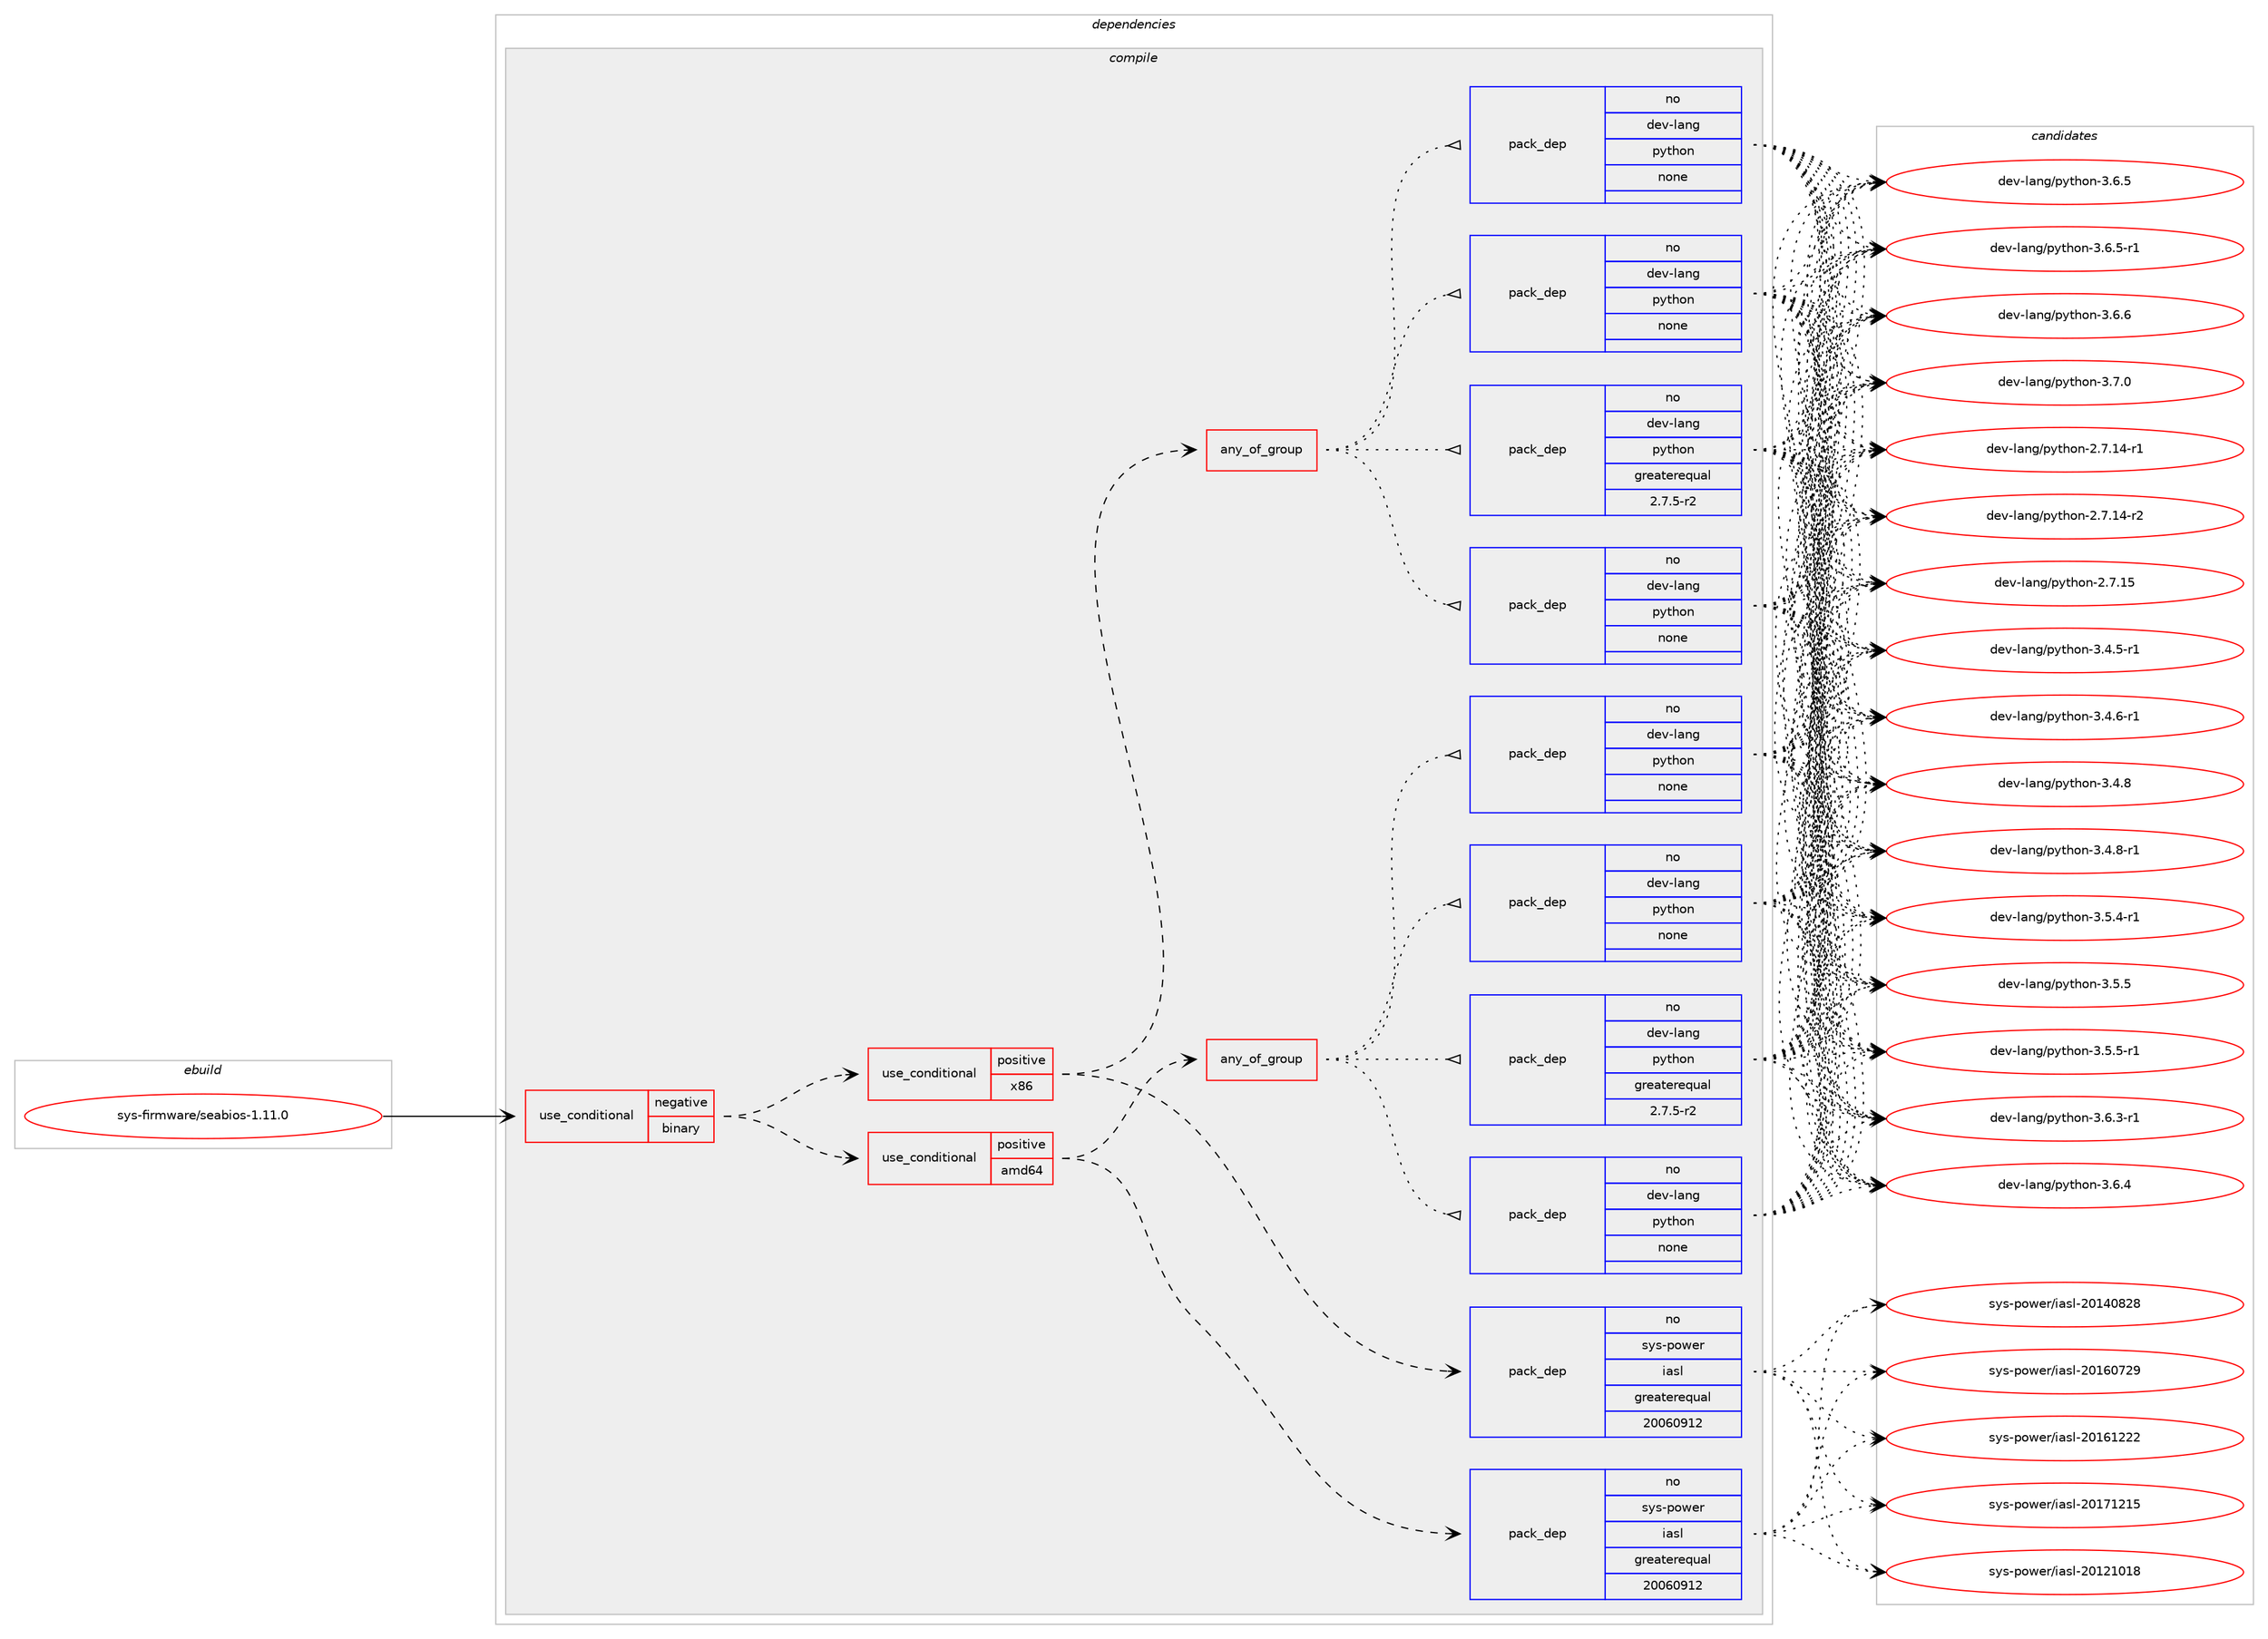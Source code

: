 digraph prolog {

# *************
# Graph options
# *************

newrank=true;
concentrate=true;
compound=true;
graph [rankdir=LR,fontname=Helvetica,fontsize=10,ranksep=1.5];#, ranksep=2.5, nodesep=0.2];
edge  [arrowhead=vee];
node  [fontname=Helvetica,fontsize=10];

# **********
# The ebuild
# **********

subgraph cluster_leftcol {
color=gray;
rank=same;
label=<<i>ebuild</i>>;
id [label="sys-firmware/seabios-1.11.0", color=red, width=4, href="../sys-firmware/seabios-1.11.0.svg"];
}

# ****************
# The dependencies
# ****************

subgraph cluster_midcol {
color=gray;
label=<<i>dependencies</i>>;
subgraph cluster_compile {
fillcolor="#eeeeee";
style=filled;
label=<<i>compile</i>>;
subgraph cond1574 {
dependency7454 [label=<<TABLE BORDER="0" CELLBORDER="1" CELLSPACING="0" CELLPADDING="4"><TR><TD ROWSPAN="3" CELLPADDING="10">use_conditional</TD></TR><TR><TD>negative</TD></TR><TR><TD>binary</TD></TR></TABLE>>, shape=none, color=red];
subgraph cond1575 {
dependency7455 [label=<<TABLE BORDER="0" CELLBORDER="1" CELLSPACING="0" CELLPADDING="4"><TR><TD ROWSPAN="3" CELLPADDING="10">use_conditional</TD></TR><TR><TD>positive</TD></TR><TR><TD>amd64</TD></TR></TABLE>>, shape=none, color=red];
subgraph pack5796 {
dependency7456 [label=<<TABLE BORDER="0" CELLBORDER="1" CELLSPACING="0" CELLPADDING="4" WIDTH="220"><TR><TD ROWSPAN="6" CELLPADDING="30">pack_dep</TD></TR><TR><TD WIDTH="110">no</TD></TR><TR><TD>sys-power</TD></TR><TR><TD>iasl</TD></TR><TR><TD>greaterequal</TD></TR><TR><TD>20060912</TD></TR></TABLE>>, shape=none, color=blue];
}
dependency7455:e -> dependency7456:w [weight=20,style="dashed",arrowhead="vee"];
subgraph any76 {
dependency7457 [label=<<TABLE BORDER="0" CELLBORDER="1" CELLSPACING="0" CELLPADDING="4"><TR><TD CELLPADDING="10">any_of_group</TD></TR></TABLE>>, shape=none, color=red];subgraph pack5797 {
dependency7458 [label=<<TABLE BORDER="0" CELLBORDER="1" CELLSPACING="0" CELLPADDING="4" WIDTH="220"><TR><TD ROWSPAN="6" CELLPADDING="30">pack_dep</TD></TR><TR><TD WIDTH="110">no</TD></TR><TR><TD>dev-lang</TD></TR><TR><TD>python</TD></TR><TR><TD>none</TD></TR><TR><TD></TD></TR></TABLE>>, shape=none, color=blue];
}
dependency7457:e -> dependency7458:w [weight=20,style="dotted",arrowhead="oinv"];
subgraph pack5798 {
dependency7459 [label=<<TABLE BORDER="0" CELLBORDER="1" CELLSPACING="0" CELLPADDING="4" WIDTH="220"><TR><TD ROWSPAN="6" CELLPADDING="30">pack_dep</TD></TR><TR><TD WIDTH="110">no</TD></TR><TR><TD>dev-lang</TD></TR><TR><TD>python</TD></TR><TR><TD>none</TD></TR><TR><TD></TD></TR></TABLE>>, shape=none, color=blue];
}
dependency7457:e -> dependency7459:w [weight=20,style="dotted",arrowhead="oinv"];
subgraph pack5799 {
dependency7460 [label=<<TABLE BORDER="0" CELLBORDER="1" CELLSPACING="0" CELLPADDING="4" WIDTH="220"><TR><TD ROWSPAN="6" CELLPADDING="30">pack_dep</TD></TR><TR><TD WIDTH="110">no</TD></TR><TR><TD>dev-lang</TD></TR><TR><TD>python</TD></TR><TR><TD>none</TD></TR><TR><TD></TD></TR></TABLE>>, shape=none, color=blue];
}
dependency7457:e -> dependency7460:w [weight=20,style="dotted",arrowhead="oinv"];
subgraph pack5800 {
dependency7461 [label=<<TABLE BORDER="0" CELLBORDER="1" CELLSPACING="0" CELLPADDING="4" WIDTH="220"><TR><TD ROWSPAN="6" CELLPADDING="30">pack_dep</TD></TR><TR><TD WIDTH="110">no</TD></TR><TR><TD>dev-lang</TD></TR><TR><TD>python</TD></TR><TR><TD>greaterequal</TD></TR><TR><TD>2.7.5-r2</TD></TR></TABLE>>, shape=none, color=blue];
}
dependency7457:e -> dependency7461:w [weight=20,style="dotted",arrowhead="oinv"];
}
dependency7455:e -> dependency7457:w [weight=20,style="dashed",arrowhead="vee"];
}
dependency7454:e -> dependency7455:w [weight=20,style="dashed",arrowhead="vee"];
subgraph cond1576 {
dependency7462 [label=<<TABLE BORDER="0" CELLBORDER="1" CELLSPACING="0" CELLPADDING="4"><TR><TD ROWSPAN="3" CELLPADDING="10">use_conditional</TD></TR><TR><TD>positive</TD></TR><TR><TD>x86</TD></TR></TABLE>>, shape=none, color=red];
subgraph pack5801 {
dependency7463 [label=<<TABLE BORDER="0" CELLBORDER="1" CELLSPACING="0" CELLPADDING="4" WIDTH="220"><TR><TD ROWSPAN="6" CELLPADDING="30">pack_dep</TD></TR><TR><TD WIDTH="110">no</TD></TR><TR><TD>sys-power</TD></TR><TR><TD>iasl</TD></TR><TR><TD>greaterequal</TD></TR><TR><TD>20060912</TD></TR></TABLE>>, shape=none, color=blue];
}
dependency7462:e -> dependency7463:w [weight=20,style="dashed",arrowhead="vee"];
subgraph any77 {
dependency7464 [label=<<TABLE BORDER="0" CELLBORDER="1" CELLSPACING="0" CELLPADDING="4"><TR><TD CELLPADDING="10">any_of_group</TD></TR></TABLE>>, shape=none, color=red];subgraph pack5802 {
dependency7465 [label=<<TABLE BORDER="0" CELLBORDER="1" CELLSPACING="0" CELLPADDING="4" WIDTH="220"><TR><TD ROWSPAN="6" CELLPADDING="30">pack_dep</TD></TR><TR><TD WIDTH="110">no</TD></TR><TR><TD>dev-lang</TD></TR><TR><TD>python</TD></TR><TR><TD>none</TD></TR><TR><TD></TD></TR></TABLE>>, shape=none, color=blue];
}
dependency7464:e -> dependency7465:w [weight=20,style="dotted",arrowhead="oinv"];
subgraph pack5803 {
dependency7466 [label=<<TABLE BORDER="0" CELLBORDER="1" CELLSPACING="0" CELLPADDING="4" WIDTH="220"><TR><TD ROWSPAN="6" CELLPADDING="30">pack_dep</TD></TR><TR><TD WIDTH="110">no</TD></TR><TR><TD>dev-lang</TD></TR><TR><TD>python</TD></TR><TR><TD>none</TD></TR><TR><TD></TD></TR></TABLE>>, shape=none, color=blue];
}
dependency7464:e -> dependency7466:w [weight=20,style="dotted",arrowhead="oinv"];
subgraph pack5804 {
dependency7467 [label=<<TABLE BORDER="0" CELLBORDER="1" CELLSPACING="0" CELLPADDING="4" WIDTH="220"><TR><TD ROWSPAN="6" CELLPADDING="30">pack_dep</TD></TR><TR><TD WIDTH="110">no</TD></TR><TR><TD>dev-lang</TD></TR><TR><TD>python</TD></TR><TR><TD>none</TD></TR><TR><TD></TD></TR></TABLE>>, shape=none, color=blue];
}
dependency7464:e -> dependency7467:w [weight=20,style="dotted",arrowhead="oinv"];
subgraph pack5805 {
dependency7468 [label=<<TABLE BORDER="0" CELLBORDER="1" CELLSPACING="0" CELLPADDING="4" WIDTH="220"><TR><TD ROWSPAN="6" CELLPADDING="30">pack_dep</TD></TR><TR><TD WIDTH="110">no</TD></TR><TR><TD>dev-lang</TD></TR><TR><TD>python</TD></TR><TR><TD>greaterequal</TD></TR><TR><TD>2.7.5-r2</TD></TR></TABLE>>, shape=none, color=blue];
}
dependency7464:e -> dependency7468:w [weight=20,style="dotted",arrowhead="oinv"];
}
dependency7462:e -> dependency7464:w [weight=20,style="dashed",arrowhead="vee"];
}
dependency7454:e -> dependency7462:w [weight=20,style="dashed",arrowhead="vee"];
}
id:e -> dependency7454:w [weight=20,style="solid",arrowhead="vee"];
}
subgraph cluster_compileandrun {
fillcolor="#eeeeee";
style=filled;
label=<<i>compile and run</i>>;
}
subgraph cluster_run {
fillcolor="#eeeeee";
style=filled;
label=<<i>run</i>>;
}
}

# **************
# The candidates
# **************

subgraph cluster_choices {
rank=same;
color=gray;
label=<<i>candidates</i>>;

subgraph choice5796 {
color=black;
nodesep=1;
choice115121115451121111191011144710597115108455048495049484956 [label="sys-power/iasl-20121018", color=red, width=4,href="../sys-power/iasl-20121018.svg"];
choice115121115451121111191011144710597115108455048495248565056 [label="sys-power/iasl-20140828", color=red, width=4,href="../sys-power/iasl-20140828.svg"];
choice115121115451121111191011144710597115108455048495448555057 [label="sys-power/iasl-20160729", color=red, width=4,href="../sys-power/iasl-20160729.svg"];
choice115121115451121111191011144710597115108455048495449505050 [label="sys-power/iasl-20161222", color=red, width=4,href="../sys-power/iasl-20161222.svg"];
choice115121115451121111191011144710597115108455048495549504953 [label="sys-power/iasl-20171215", color=red, width=4,href="../sys-power/iasl-20171215.svg"];
dependency7456:e -> choice115121115451121111191011144710597115108455048495049484956:w [style=dotted,weight="100"];
dependency7456:e -> choice115121115451121111191011144710597115108455048495248565056:w [style=dotted,weight="100"];
dependency7456:e -> choice115121115451121111191011144710597115108455048495448555057:w [style=dotted,weight="100"];
dependency7456:e -> choice115121115451121111191011144710597115108455048495449505050:w [style=dotted,weight="100"];
dependency7456:e -> choice115121115451121111191011144710597115108455048495549504953:w [style=dotted,weight="100"];
}
subgraph choice5797 {
color=black;
nodesep=1;
choice100101118451089711010347112121116104111110455046554649524511449 [label="dev-lang/python-2.7.14-r1", color=red, width=4,href="../dev-lang/python-2.7.14-r1.svg"];
choice100101118451089711010347112121116104111110455046554649524511450 [label="dev-lang/python-2.7.14-r2", color=red, width=4,href="../dev-lang/python-2.7.14-r2.svg"];
choice10010111845108971101034711212111610411111045504655464953 [label="dev-lang/python-2.7.15", color=red, width=4,href="../dev-lang/python-2.7.15.svg"];
choice1001011184510897110103471121211161041111104551465246534511449 [label="dev-lang/python-3.4.5-r1", color=red, width=4,href="../dev-lang/python-3.4.5-r1.svg"];
choice1001011184510897110103471121211161041111104551465246544511449 [label="dev-lang/python-3.4.6-r1", color=red, width=4,href="../dev-lang/python-3.4.6-r1.svg"];
choice100101118451089711010347112121116104111110455146524656 [label="dev-lang/python-3.4.8", color=red, width=4,href="../dev-lang/python-3.4.8.svg"];
choice1001011184510897110103471121211161041111104551465246564511449 [label="dev-lang/python-3.4.8-r1", color=red, width=4,href="../dev-lang/python-3.4.8-r1.svg"];
choice1001011184510897110103471121211161041111104551465346524511449 [label="dev-lang/python-3.5.4-r1", color=red, width=4,href="../dev-lang/python-3.5.4-r1.svg"];
choice100101118451089711010347112121116104111110455146534653 [label="dev-lang/python-3.5.5", color=red, width=4,href="../dev-lang/python-3.5.5.svg"];
choice1001011184510897110103471121211161041111104551465346534511449 [label="dev-lang/python-3.5.5-r1", color=red, width=4,href="../dev-lang/python-3.5.5-r1.svg"];
choice1001011184510897110103471121211161041111104551465446514511449 [label="dev-lang/python-3.6.3-r1", color=red, width=4,href="../dev-lang/python-3.6.3-r1.svg"];
choice100101118451089711010347112121116104111110455146544652 [label="dev-lang/python-3.6.4", color=red, width=4,href="../dev-lang/python-3.6.4.svg"];
choice100101118451089711010347112121116104111110455146544653 [label="dev-lang/python-3.6.5", color=red, width=4,href="../dev-lang/python-3.6.5.svg"];
choice1001011184510897110103471121211161041111104551465446534511449 [label="dev-lang/python-3.6.5-r1", color=red, width=4,href="../dev-lang/python-3.6.5-r1.svg"];
choice100101118451089711010347112121116104111110455146544654 [label="dev-lang/python-3.6.6", color=red, width=4,href="../dev-lang/python-3.6.6.svg"];
choice100101118451089711010347112121116104111110455146554648 [label="dev-lang/python-3.7.0", color=red, width=4,href="../dev-lang/python-3.7.0.svg"];
dependency7458:e -> choice100101118451089711010347112121116104111110455046554649524511449:w [style=dotted,weight="100"];
dependency7458:e -> choice100101118451089711010347112121116104111110455046554649524511450:w [style=dotted,weight="100"];
dependency7458:e -> choice10010111845108971101034711212111610411111045504655464953:w [style=dotted,weight="100"];
dependency7458:e -> choice1001011184510897110103471121211161041111104551465246534511449:w [style=dotted,weight="100"];
dependency7458:e -> choice1001011184510897110103471121211161041111104551465246544511449:w [style=dotted,weight="100"];
dependency7458:e -> choice100101118451089711010347112121116104111110455146524656:w [style=dotted,weight="100"];
dependency7458:e -> choice1001011184510897110103471121211161041111104551465246564511449:w [style=dotted,weight="100"];
dependency7458:e -> choice1001011184510897110103471121211161041111104551465346524511449:w [style=dotted,weight="100"];
dependency7458:e -> choice100101118451089711010347112121116104111110455146534653:w [style=dotted,weight="100"];
dependency7458:e -> choice1001011184510897110103471121211161041111104551465346534511449:w [style=dotted,weight="100"];
dependency7458:e -> choice1001011184510897110103471121211161041111104551465446514511449:w [style=dotted,weight="100"];
dependency7458:e -> choice100101118451089711010347112121116104111110455146544652:w [style=dotted,weight="100"];
dependency7458:e -> choice100101118451089711010347112121116104111110455146544653:w [style=dotted,weight="100"];
dependency7458:e -> choice1001011184510897110103471121211161041111104551465446534511449:w [style=dotted,weight="100"];
dependency7458:e -> choice100101118451089711010347112121116104111110455146544654:w [style=dotted,weight="100"];
dependency7458:e -> choice100101118451089711010347112121116104111110455146554648:w [style=dotted,weight="100"];
}
subgraph choice5798 {
color=black;
nodesep=1;
choice100101118451089711010347112121116104111110455046554649524511449 [label="dev-lang/python-2.7.14-r1", color=red, width=4,href="../dev-lang/python-2.7.14-r1.svg"];
choice100101118451089711010347112121116104111110455046554649524511450 [label="dev-lang/python-2.7.14-r2", color=red, width=4,href="../dev-lang/python-2.7.14-r2.svg"];
choice10010111845108971101034711212111610411111045504655464953 [label="dev-lang/python-2.7.15", color=red, width=4,href="../dev-lang/python-2.7.15.svg"];
choice1001011184510897110103471121211161041111104551465246534511449 [label="dev-lang/python-3.4.5-r1", color=red, width=4,href="../dev-lang/python-3.4.5-r1.svg"];
choice1001011184510897110103471121211161041111104551465246544511449 [label="dev-lang/python-3.4.6-r1", color=red, width=4,href="../dev-lang/python-3.4.6-r1.svg"];
choice100101118451089711010347112121116104111110455146524656 [label="dev-lang/python-3.4.8", color=red, width=4,href="../dev-lang/python-3.4.8.svg"];
choice1001011184510897110103471121211161041111104551465246564511449 [label="dev-lang/python-3.4.8-r1", color=red, width=4,href="../dev-lang/python-3.4.8-r1.svg"];
choice1001011184510897110103471121211161041111104551465346524511449 [label="dev-lang/python-3.5.4-r1", color=red, width=4,href="../dev-lang/python-3.5.4-r1.svg"];
choice100101118451089711010347112121116104111110455146534653 [label="dev-lang/python-3.5.5", color=red, width=4,href="../dev-lang/python-3.5.5.svg"];
choice1001011184510897110103471121211161041111104551465346534511449 [label="dev-lang/python-3.5.5-r1", color=red, width=4,href="../dev-lang/python-3.5.5-r1.svg"];
choice1001011184510897110103471121211161041111104551465446514511449 [label="dev-lang/python-3.6.3-r1", color=red, width=4,href="../dev-lang/python-3.6.3-r1.svg"];
choice100101118451089711010347112121116104111110455146544652 [label="dev-lang/python-3.6.4", color=red, width=4,href="../dev-lang/python-3.6.4.svg"];
choice100101118451089711010347112121116104111110455146544653 [label="dev-lang/python-3.6.5", color=red, width=4,href="../dev-lang/python-3.6.5.svg"];
choice1001011184510897110103471121211161041111104551465446534511449 [label="dev-lang/python-3.6.5-r1", color=red, width=4,href="../dev-lang/python-3.6.5-r1.svg"];
choice100101118451089711010347112121116104111110455146544654 [label="dev-lang/python-3.6.6", color=red, width=4,href="../dev-lang/python-3.6.6.svg"];
choice100101118451089711010347112121116104111110455146554648 [label="dev-lang/python-3.7.0", color=red, width=4,href="../dev-lang/python-3.7.0.svg"];
dependency7459:e -> choice100101118451089711010347112121116104111110455046554649524511449:w [style=dotted,weight="100"];
dependency7459:e -> choice100101118451089711010347112121116104111110455046554649524511450:w [style=dotted,weight="100"];
dependency7459:e -> choice10010111845108971101034711212111610411111045504655464953:w [style=dotted,weight="100"];
dependency7459:e -> choice1001011184510897110103471121211161041111104551465246534511449:w [style=dotted,weight="100"];
dependency7459:e -> choice1001011184510897110103471121211161041111104551465246544511449:w [style=dotted,weight="100"];
dependency7459:e -> choice100101118451089711010347112121116104111110455146524656:w [style=dotted,weight="100"];
dependency7459:e -> choice1001011184510897110103471121211161041111104551465246564511449:w [style=dotted,weight="100"];
dependency7459:e -> choice1001011184510897110103471121211161041111104551465346524511449:w [style=dotted,weight="100"];
dependency7459:e -> choice100101118451089711010347112121116104111110455146534653:w [style=dotted,weight="100"];
dependency7459:e -> choice1001011184510897110103471121211161041111104551465346534511449:w [style=dotted,weight="100"];
dependency7459:e -> choice1001011184510897110103471121211161041111104551465446514511449:w [style=dotted,weight="100"];
dependency7459:e -> choice100101118451089711010347112121116104111110455146544652:w [style=dotted,weight="100"];
dependency7459:e -> choice100101118451089711010347112121116104111110455146544653:w [style=dotted,weight="100"];
dependency7459:e -> choice1001011184510897110103471121211161041111104551465446534511449:w [style=dotted,weight="100"];
dependency7459:e -> choice100101118451089711010347112121116104111110455146544654:w [style=dotted,weight="100"];
dependency7459:e -> choice100101118451089711010347112121116104111110455146554648:w [style=dotted,weight="100"];
}
subgraph choice5799 {
color=black;
nodesep=1;
choice100101118451089711010347112121116104111110455046554649524511449 [label="dev-lang/python-2.7.14-r1", color=red, width=4,href="../dev-lang/python-2.7.14-r1.svg"];
choice100101118451089711010347112121116104111110455046554649524511450 [label="dev-lang/python-2.7.14-r2", color=red, width=4,href="../dev-lang/python-2.7.14-r2.svg"];
choice10010111845108971101034711212111610411111045504655464953 [label="dev-lang/python-2.7.15", color=red, width=4,href="../dev-lang/python-2.7.15.svg"];
choice1001011184510897110103471121211161041111104551465246534511449 [label="dev-lang/python-3.4.5-r1", color=red, width=4,href="../dev-lang/python-3.4.5-r1.svg"];
choice1001011184510897110103471121211161041111104551465246544511449 [label="dev-lang/python-3.4.6-r1", color=red, width=4,href="../dev-lang/python-3.4.6-r1.svg"];
choice100101118451089711010347112121116104111110455146524656 [label="dev-lang/python-3.4.8", color=red, width=4,href="../dev-lang/python-3.4.8.svg"];
choice1001011184510897110103471121211161041111104551465246564511449 [label="dev-lang/python-3.4.8-r1", color=red, width=4,href="../dev-lang/python-3.4.8-r1.svg"];
choice1001011184510897110103471121211161041111104551465346524511449 [label="dev-lang/python-3.5.4-r1", color=red, width=4,href="../dev-lang/python-3.5.4-r1.svg"];
choice100101118451089711010347112121116104111110455146534653 [label="dev-lang/python-3.5.5", color=red, width=4,href="../dev-lang/python-3.5.5.svg"];
choice1001011184510897110103471121211161041111104551465346534511449 [label="dev-lang/python-3.5.5-r1", color=red, width=4,href="../dev-lang/python-3.5.5-r1.svg"];
choice1001011184510897110103471121211161041111104551465446514511449 [label="dev-lang/python-3.6.3-r1", color=red, width=4,href="../dev-lang/python-3.6.3-r1.svg"];
choice100101118451089711010347112121116104111110455146544652 [label="dev-lang/python-3.6.4", color=red, width=4,href="../dev-lang/python-3.6.4.svg"];
choice100101118451089711010347112121116104111110455146544653 [label="dev-lang/python-3.6.5", color=red, width=4,href="../dev-lang/python-3.6.5.svg"];
choice1001011184510897110103471121211161041111104551465446534511449 [label="dev-lang/python-3.6.5-r1", color=red, width=4,href="../dev-lang/python-3.6.5-r1.svg"];
choice100101118451089711010347112121116104111110455146544654 [label="dev-lang/python-3.6.6", color=red, width=4,href="../dev-lang/python-3.6.6.svg"];
choice100101118451089711010347112121116104111110455146554648 [label="dev-lang/python-3.7.0", color=red, width=4,href="../dev-lang/python-3.7.0.svg"];
dependency7460:e -> choice100101118451089711010347112121116104111110455046554649524511449:w [style=dotted,weight="100"];
dependency7460:e -> choice100101118451089711010347112121116104111110455046554649524511450:w [style=dotted,weight="100"];
dependency7460:e -> choice10010111845108971101034711212111610411111045504655464953:w [style=dotted,weight="100"];
dependency7460:e -> choice1001011184510897110103471121211161041111104551465246534511449:w [style=dotted,weight="100"];
dependency7460:e -> choice1001011184510897110103471121211161041111104551465246544511449:w [style=dotted,weight="100"];
dependency7460:e -> choice100101118451089711010347112121116104111110455146524656:w [style=dotted,weight="100"];
dependency7460:e -> choice1001011184510897110103471121211161041111104551465246564511449:w [style=dotted,weight="100"];
dependency7460:e -> choice1001011184510897110103471121211161041111104551465346524511449:w [style=dotted,weight="100"];
dependency7460:e -> choice100101118451089711010347112121116104111110455146534653:w [style=dotted,weight="100"];
dependency7460:e -> choice1001011184510897110103471121211161041111104551465346534511449:w [style=dotted,weight="100"];
dependency7460:e -> choice1001011184510897110103471121211161041111104551465446514511449:w [style=dotted,weight="100"];
dependency7460:e -> choice100101118451089711010347112121116104111110455146544652:w [style=dotted,weight="100"];
dependency7460:e -> choice100101118451089711010347112121116104111110455146544653:w [style=dotted,weight="100"];
dependency7460:e -> choice1001011184510897110103471121211161041111104551465446534511449:w [style=dotted,weight="100"];
dependency7460:e -> choice100101118451089711010347112121116104111110455146544654:w [style=dotted,weight="100"];
dependency7460:e -> choice100101118451089711010347112121116104111110455146554648:w [style=dotted,weight="100"];
}
subgraph choice5800 {
color=black;
nodesep=1;
choice100101118451089711010347112121116104111110455046554649524511449 [label="dev-lang/python-2.7.14-r1", color=red, width=4,href="../dev-lang/python-2.7.14-r1.svg"];
choice100101118451089711010347112121116104111110455046554649524511450 [label="dev-lang/python-2.7.14-r2", color=red, width=4,href="../dev-lang/python-2.7.14-r2.svg"];
choice10010111845108971101034711212111610411111045504655464953 [label="dev-lang/python-2.7.15", color=red, width=4,href="../dev-lang/python-2.7.15.svg"];
choice1001011184510897110103471121211161041111104551465246534511449 [label="dev-lang/python-3.4.5-r1", color=red, width=4,href="../dev-lang/python-3.4.5-r1.svg"];
choice1001011184510897110103471121211161041111104551465246544511449 [label="dev-lang/python-3.4.6-r1", color=red, width=4,href="../dev-lang/python-3.4.6-r1.svg"];
choice100101118451089711010347112121116104111110455146524656 [label="dev-lang/python-3.4.8", color=red, width=4,href="../dev-lang/python-3.4.8.svg"];
choice1001011184510897110103471121211161041111104551465246564511449 [label="dev-lang/python-3.4.8-r1", color=red, width=4,href="../dev-lang/python-3.4.8-r1.svg"];
choice1001011184510897110103471121211161041111104551465346524511449 [label="dev-lang/python-3.5.4-r1", color=red, width=4,href="../dev-lang/python-3.5.4-r1.svg"];
choice100101118451089711010347112121116104111110455146534653 [label="dev-lang/python-3.5.5", color=red, width=4,href="../dev-lang/python-3.5.5.svg"];
choice1001011184510897110103471121211161041111104551465346534511449 [label="dev-lang/python-3.5.5-r1", color=red, width=4,href="../dev-lang/python-3.5.5-r1.svg"];
choice1001011184510897110103471121211161041111104551465446514511449 [label="dev-lang/python-3.6.3-r1", color=red, width=4,href="../dev-lang/python-3.6.3-r1.svg"];
choice100101118451089711010347112121116104111110455146544652 [label="dev-lang/python-3.6.4", color=red, width=4,href="../dev-lang/python-3.6.4.svg"];
choice100101118451089711010347112121116104111110455146544653 [label="dev-lang/python-3.6.5", color=red, width=4,href="../dev-lang/python-3.6.5.svg"];
choice1001011184510897110103471121211161041111104551465446534511449 [label="dev-lang/python-3.6.5-r1", color=red, width=4,href="../dev-lang/python-3.6.5-r1.svg"];
choice100101118451089711010347112121116104111110455146544654 [label="dev-lang/python-3.6.6", color=red, width=4,href="../dev-lang/python-3.6.6.svg"];
choice100101118451089711010347112121116104111110455146554648 [label="dev-lang/python-3.7.0", color=red, width=4,href="../dev-lang/python-3.7.0.svg"];
dependency7461:e -> choice100101118451089711010347112121116104111110455046554649524511449:w [style=dotted,weight="100"];
dependency7461:e -> choice100101118451089711010347112121116104111110455046554649524511450:w [style=dotted,weight="100"];
dependency7461:e -> choice10010111845108971101034711212111610411111045504655464953:w [style=dotted,weight="100"];
dependency7461:e -> choice1001011184510897110103471121211161041111104551465246534511449:w [style=dotted,weight="100"];
dependency7461:e -> choice1001011184510897110103471121211161041111104551465246544511449:w [style=dotted,weight="100"];
dependency7461:e -> choice100101118451089711010347112121116104111110455146524656:w [style=dotted,weight="100"];
dependency7461:e -> choice1001011184510897110103471121211161041111104551465246564511449:w [style=dotted,weight="100"];
dependency7461:e -> choice1001011184510897110103471121211161041111104551465346524511449:w [style=dotted,weight="100"];
dependency7461:e -> choice100101118451089711010347112121116104111110455146534653:w [style=dotted,weight="100"];
dependency7461:e -> choice1001011184510897110103471121211161041111104551465346534511449:w [style=dotted,weight="100"];
dependency7461:e -> choice1001011184510897110103471121211161041111104551465446514511449:w [style=dotted,weight="100"];
dependency7461:e -> choice100101118451089711010347112121116104111110455146544652:w [style=dotted,weight="100"];
dependency7461:e -> choice100101118451089711010347112121116104111110455146544653:w [style=dotted,weight="100"];
dependency7461:e -> choice1001011184510897110103471121211161041111104551465446534511449:w [style=dotted,weight="100"];
dependency7461:e -> choice100101118451089711010347112121116104111110455146544654:w [style=dotted,weight="100"];
dependency7461:e -> choice100101118451089711010347112121116104111110455146554648:w [style=dotted,weight="100"];
}
subgraph choice5801 {
color=black;
nodesep=1;
choice115121115451121111191011144710597115108455048495049484956 [label="sys-power/iasl-20121018", color=red, width=4,href="../sys-power/iasl-20121018.svg"];
choice115121115451121111191011144710597115108455048495248565056 [label="sys-power/iasl-20140828", color=red, width=4,href="../sys-power/iasl-20140828.svg"];
choice115121115451121111191011144710597115108455048495448555057 [label="sys-power/iasl-20160729", color=red, width=4,href="../sys-power/iasl-20160729.svg"];
choice115121115451121111191011144710597115108455048495449505050 [label="sys-power/iasl-20161222", color=red, width=4,href="../sys-power/iasl-20161222.svg"];
choice115121115451121111191011144710597115108455048495549504953 [label="sys-power/iasl-20171215", color=red, width=4,href="../sys-power/iasl-20171215.svg"];
dependency7463:e -> choice115121115451121111191011144710597115108455048495049484956:w [style=dotted,weight="100"];
dependency7463:e -> choice115121115451121111191011144710597115108455048495248565056:w [style=dotted,weight="100"];
dependency7463:e -> choice115121115451121111191011144710597115108455048495448555057:w [style=dotted,weight="100"];
dependency7463:e -> choice115121115451121111191011144710597115108455048495449505050:w [style=dotted,weight="100"];
dependency7463:e -> choice115121115451121111191011144710597115108455048495549504953:w [style=dotted,weight="100"];
}
subgraph choice5802 {
color=black;
nodesep=1;
choice100101118451089711010347112121116104111110455046554649524511449 [label="dev-lang/python-2.7.14-r1", color=red, width=4,href="../dev-lang/python-2.7.14-r1.svg"];
choice100101118451089711010347112121116104111110455046554649524511450 [label="dev-lang/python-2.7.14-r2", color=red, width=4,href="../dev-lang/python-2.7.14-r2.svg"];
choice10010111845108971101034711212111610411111045504655464953 [label="dev-lang/python-2.7.15", color=red, width=4,href="../dev-lang/python-2.7.15.svg"];
choice1001011184510897110103471121211161041111104551465246534511449 [label="dev-lang/python-3.4.5-r1", color=red, width=4,href="../dev-lang/python-3.4.5-r1.svg"];
choice1001011184510897110103471121211161041111104551465246544511449 [label="dev-lang/python-3.4.6-r1", color=red, width=4,href="../dev-lang/python-3.4.6-r1.svg"];
choice100101118451089711010347112121116104111110455146524656 [label="dev-lang/python-3.4.8", color=red, width=4,href="../dev-lang/python-3.4.8.svg"];
choice1001011184510897110103471121211161041111104551465246564511449 [label="dev-lang/python-3.4.8-r1", color=red, width=4,href="../dev-lang/python-3.4.8-r1.svg"];
choice1001011184510897110103471121211161041111104551465346524511449 [label="dev-lang/python-3.5.4-r1", color=red, width=4,href="../dev-lang/python-3.5.4-r1.svg"];
choice100101118451089711010347112121116104111110455146534653 [label="dev-lang/python-3.5.5", color=red, width=4,href="../dev-lang/python-3.5.5.svg"];
choice1001011184510897110103471121211161041111104551465346534511449 [label="dev-lang/python-3.5.5-r1", color=red, width=4,href="../dev-lang/python-3.5.5-r1.svg"];
choice1001011184510897110103471121211161041111104551465446514511449 [label="dev-lang/python-3.6.3-r1", color=red, width=4,href="../dev-lang/python-3.6.3-r1.svg"];
choice100101118451089711010347112121116104111110455146544652 [label="dev-lang/python-3.6.4", color=red, width=4,href="../dev-lang/python-3.6.4.svg"];
choice100101118451089711010347112121116104111110455146544653 [label="dev-lang/python-3.6.5", color=red, width=4,href="../dev-lang/python-3.6.5.svg"];
choice1001011184510897110103471121211161041111104551465446534511449 [label="dev-lang/python-3.6.5-r1", color=red, width=4,href="../dev-lang/python-3.6.5-r1.svg"];
choice100101118451089711010347112121116104111110455146544654 [label="dev-lang/python-3.6.6", color=red, width=4,href="../dev-lang/python-3.6.6.svg"];
choice100101118451089711010347112121116104111110455146554648 [label="dev-lang/python-3.7.0", color=red, width=4,href="../dev-lang/python-3.7.0.svg"];
dependency7465:e -> choice100101118451089711010347112121116104111110455046554649524511449:w [style=dotted,weight="100"];
dependency7465:e -> choice100101118451089711010347112121116104111110455046554649524511450:w [style=dotted,weight="100"];
dependency7465:e -> choice10010111845108971101034711212111610411111045504655464953:w [style=dotted,weight="100"];
dependency7465:e -> choice1001011184510897110103471121211161041111104551465246534511449:w [style=dotted,weight="100"];
dependency7465:e -> choice1001011184510897110103471121211161041111104551465246544511449:w [style=dotted,weight="100"];
dependency7465:e -> choice100101118451089711010347112121116104111110455146524656:w [style=dotted,weight="100"];
dependency7465:e -> choice1001011184510897110103471121211161041111104551465246564511449:w [style=dotted,weight="100"];
dependency7465:e -> choice1001011184510897110103471121211161041111104551465346524511449:w [style=dotted,weight="100"];
dependency7465:e -> choice100101118451089711010347112121116104111110455146534653:w [style=dotted,weight="100"];
dependency7465:e -> choice1001011184510897110103471121211161041111104551465346534511449:w [style=dotted,weight="100"];
dependency7465:e -> choice1001011184510897110103471121211161041111104551465446514511449:w [style=dotted,weight="100"];
dependency7465:e -> choice100101118451089711010347112121116104111110455146544652:w [style=dotted,weight="100"];
dependency7465:e -> choice100101118451089711010347112121116104111110455146544653:w [style=dotted,weight="100"];
dependency7465:e -> choice1001011184510897110103471121211161041111104551465446534511449:w [style=dotted,weight="100"];
dependency7465:e -> choice100101118451089711010347112121116104111110455146544654:w [style=dotted,weight="100"];
dependency7465:e -> choice100101118451089711010347112121116104111110455146554648:w [style=dotted,weight="100"];
}
subgraph choice5803 {
color=black;
nodesep=1;
choice100101118451089711010347112121116104111110455046554649524511449 [label="dev-lang/python-2.7.14-r1", color=red, width=4,href="../dev-lang/python-2.7.14-r1.svg"];
choice100101118451089711010347112121116104111110455046554649524511450 [label="dev-lang/python-2.7.14-r2", color=red, width=4,href="../dev-lang/python-2.7.14-r2.svg"];
choice10010111845108971101034711212111610411111045504655464953 [label="dev-lang/python-2.7.15", color=red, width=4,href="../dev-lang/python-2.7.15.svg"];
choice1001011184510897110103471121211161041111104551465246534511449 [label="dev-lang/python-3.4.5-r1", color=red, width=4,href="../dev-lang/python-3.4.5-r1.svg"];
choice1001011184510897110103471121211161041111104551465246544511449 [label="dev-lang/python-3.4.6-r1", color=red, width=4,href="../dev-lang/python-3.4.6-r1.svg"];
choice100101118451089711010347112121116104111110455146524656 [label="dev-lang/python-3.4.8", color=red, width=4,href="../dev-lang/python-3.4.8.svg"];
choice1001011184510897110103471121211161041111104551465246564511449 [label="dev-lang/python-3.4.8-r1", color=red, width=4,href="../dev-lang/python-3.4.8-r1.svg"];
choice1001011184510897110103471121211161041111104551465346524511449 [label="dev-lang/python-3.5.4-r1", color=red, width=4,href="../dev-lang/python-3.5.4-r1.svg"];
choice100101118451089711010347112121116104111110455146534653 [label="dev-lang/python-3.5.5", color=red, width=4,href="../dev-lang/python-3.5.5.svg"];
choice1001011184510897110103471121211161041111104551465346534511449 [label="dev-lang/python-3.5.5-r1", color=red, width=4,href="../dev-lang/python-3.5.5-r1.svg"];
choice1001011184510897110103471121211161041111104551465446514511449 [label="dev-lang/python-3.6.3-r1", color=red, width=4,href="../dev-lang/python-3.6.3-r1.svg"];
choice100101118451089711010347112121116104111110455146544652 [label="dev-lang/python-3.6.4", color=red, width=4,href="../dev-lang/python-3.6.4.svg"];
choice100101118451089711010347112121116104111110455146544653 [label="dev-lang/python-3.6.5", color=red, width=4,href="../dev-lang/python-3.6.5.svg"];
choice1001011184510897110103471121211161041111104551465446534511449 [label="dev-lang/python-3.6.5-r1", color=red, width=4,href="../dev-lang/python-3.6.5-r1.svg"];
choice100101118451089711010347112121116104111110455146544654 [label="dev-lang/python-3.6.6", color=red, width=4,href="../dev-lang/python-3.6.6.svg"];
choice100101118451089711010347112121116104111110455146554648 [label="dev-lang/python-3.7.0", color=red, width=4,href="../dev-lang/python-3.7.0.svg"];
dependency7466:e -> choice100101118451089711010347112121116104111110455046554649524511449:w [style=dotted,weight="100"];
dependency7466:e -> choice100101118451089711010347112121116104111110455046554649524511450:w [style=dotted,weight="100"];
dependency7466:e -> choice10010111845108971101034711212111610411111045504655464953:w [style=dotted,weight="100"];
dependency7466:e -> choice1001011184510897110103471121211161041111104551465246534511449:w [style=dotted,weight="100"];
dependency7466:e -> choice1001011184510897110103471121211161041111104551465246544511449:w [style=dotted,weight="100"];
dependency7466:e -> choice100101118451089711010347112121116104111110455146524656:w [style=dotted,weight="100"];
dependency7466:e -> choice1001011184510897110103471121211161041111104551465246564511449:w [style=dotted,weight="100"];
dependency7466:e -> choice1001011184510897110103471121211161041111104551465346524511449:w [style=dotted,weight="100"];
dependency7466:e -> choice100101118451089711010347112121116104111110455146534653:w [style=dotted,weight="100"];
dependency7466:e -> choice1001011184510897110103471121211161041111104551465346534511449:w [style=dotted,weight="100"];
dependency7466:e -> choice1001011184510897110103471121211161041111104551465446514511449:w [style=dotted,weight="100"];
dependency7466:e -> choice100101118451089711010347112121116104111110455146544652:w [style=dotted,weight="100"];
dependency7466:e -> choice100101118451089711010347112121116104111110455146544653:w [style=dotted,weight="100"];
dependency7466:e -> choice1001011184510897110103471121211161041111104551465446534511449:w [style=dotted,weight="100"];
dependency7466:e -> choice100101118451089711010347112121116104111110455146544654:w [style=dotted,weight="100"];
dependency7466:e -> choice100101118451089711010347112121116104111110455146554648:w [style=dotted,weight="100"];
}
subgraph choice5804 {
color=black;
nodesep=1;
choice100101118451089711010347112121116104111110455046554649524511449 [label="dev-lang/python-2.7.14-r1", color=red, width=4,href="../dev-lang/python-2.7.14-r1.svg"];
choice100101118451089711010347112121116104111110455046554649524511450 [label="dev-lang/python-2.7.14-r2", color=red, width=4,href="../dev-lang/python-2.7.14-r2.svg"];
choice10010111845108971101034711212111610411111045504655464953 [label="dev-lang/python-2.7.15", color=red, width=4,href="../dev-lang/python-2.7.15.svg"];
choice1001011184510897110103471121211161041111104551465246534511449 [label="dev-lang/python-3.4.5-r1", color=red, width=4,href="../dev-lang/python-3.4.5-r1.svg"];
choice1001011184510897110103471121211161041111104551465246544511449 [label="dev-lang/python-3.4.6-r1", color=red, width=4,href="../dev-lang/python-3.4.6-r1.svg"];
choice100101118451089711010347112121116104111110455146524656 [label="dev-lang/python-3.4.8", color=red, width=4,href="../dev-lang/python-3.4.8.svg"];
choice1001011184510897110103471121211161041111104551465246564511449 [label="dev-lang/python-3.4.8-r1", color=red, width=4,href="../dev-lang/python-3.4.8-r1.svg"];
choice1001011184510897110103471121211161041111104551465346524511449 [label="dev-lang/python-3.5.4-r1", color=red, width=4,href="../dev-lang/python-3.5.4-r1.svg"];
choice100101118451089711010347112121116104111110455146534653 [label="dev-lang/python-3.5.5", color=red, width=4,href="../dev-lang/python-3.5.5.svg"];
choice1001011184510897110103471121211161041111104551465346534511449 [label="dev-lang/python-3.5.5-r1", color=red, width=4,href="../dev-lang/python-3.5.5-r1.svg"];
choice1001011184510897110103471121211161041111104551465446514511449 [label="dev-lang/python-3.6.3-r1", color=red, width=4,href="../dev-lang/python-3.6.3-r1.svg"];
choice100101118451089711010347112121116104111110455146544652 [label="dev-lang/python-3.6.4", color=red, width=4,href="../dev-lang/python-3.6.4.svg"];
choice100101118451089711010347112121116104111110455146544653 [label="dev-lang/python-3.6.5", color=red, width=4,href="../dev-lang/python-3.6.5.svg"];
choice1001011184510897110103471121211161041111104551465446534511449 [label="dev-lang/python-3.6.5-r1", color=red, width=4,href="../dev-lang/python-3.6.5-r1.svg"];
choice100101118451089711010347112121116104111110455146544654 [label="dev-lang/python-3.6.6", color=red, width=4,href="../dev-lang/python-3.6.6.svg"];
choice100101118451089711010347112121116104111110455146554648 [label="dev-lang/python-3.7.0", color=red, width=4,href="../dev-lang/python-3.7.0.svg"];
dependency7467:e -> choice100101118451089711010347112121116104111110455046554649524511449:w [style=dotted,weight="100"];
dependency7467:e -> choice100101118451089711010347112121116104111110455046554649524511450:w [style=dotted,weight="100"];
dependency7467:e -> choice10010111845108971101034711212111610411111045504655464953:w [style=dotted,weight="100"];
dependency7467:e -> choice1001011184510897110103471121211161041111104551465246534511449:w [style=dotted,weight="100"];
dependency7467:e -> choice1001011184510897110103471121211161041111104551465246544511449:w [style=dotted,weight="100"];
dependency7467:e -> choice100101118451089711010347112121116104111110455146524656:w [style=dotted,weight="100"];
dependency7467:e -> choice1001011184510897110103471121211161041111104551465246564511449:w [style=dotted,weight="100"];
dependency7467:e -> choice1001011184510897110103471121211161041111104551465346524511449:w [style=dotted,weight="100"];
dependency7467:e -> choice100101118451089711010347112121116104111110455146534653:w [style=dotted,weight="100"];
dependency7467:e -> choice1001011184510897110103471121211161041111104551465346534511449:w [style=dotted,weight="100"];
dependency7467:e -> choice1001011184510897110103471121211161041111104551465446514511449:w [style=dotted,weight="100"];
dependency7467:e -> choice100101118451089711010347112121116104111110455146544652:w [style=dotted,weight="100"];
dependency7467:e -> choice100101118451089711010347112121116104111110455146544653:w [style=dotted,weight="100"];
dependency7467:e -> choice1001011184510897110103471121211161041111104551465446534511449:w [style=dotted,weight="100"];
dependency7467:e -> choice100101118451089711010347112121116104111110455146544654:w [style=dotted,weight="100"];
dependency7467:e -> choice100101118451089711010347112121116104111110455146554648:w [style=dotted,weight="100"];
}
subgraph choice5805 {
color=black;
nodesep=1;
choice100101118451089711010347112121116104111110455046554649524511449 [label="dev-lang/python-2.7.14-r1", color=red, width=4,href="../dev-lang/python-2.7.14-r1.svg"];
choice100101118451089711010347112121116104111110455046554649524511450 [label="dev-lang/python-2.7.14-r2", color=red, width=4,href="../dev-lang/python-2.7.14-r2.svg"];
choice10010111845108971101034711212111610411111045504655464953 [label="dev-lang/python-2.7.15", color=red, width=4,href="../dev-lang/python-2.7.15.svg"];
choice1001011184510897110103471121211161041111104551465246534511449 [label="dev-lang/python-3.4.5-r1", color=red, width=4,href="../dev-lang/python-3.4.5-r1.svg"];
choice1001011184510897110103471121211161041111104551465246544511449 [label="dev-lang/python-3.4.6-r1", color=red, width=4,href="../dev-lang/python-3.4.6-r1.svg"];
choice100101118451089711010347112121116104111110455146524656 [label="dev-lang/python-3.4.8", color=red, width=4,href="../dev-lang/python-3.4.8.svg"];
choice1001011184510897110103471121211161041111104551465246564511449 [label="dev-lang/python-3.4.8-r1", color=red, width=4,href="../dev-lang/python-3.4.8-r1.svg"];
choice1001011184510897110103471121211161041111104551465346524511449 [label="dev-lang/python-3.5.4-r1", color=red, width=4,href="../dev-lang/python-3.5.4-r1.svg"];
choice100101118451089711010347112121116104111110455146534653 [label="dev-lang/python-3.5.5", color=red, width=4,href="../dev-lang/python-3.5.5.svg"];
choice1001011184510897110103471121211161041111104551465346534511449 [label="dev-lang/python-3.5.5-r1", color=red, width=4,href="../dev-lang/python-3.5.5-r1.svg"];
choice1001011184510897110103471121211161041111104551465446514511449 [label="dev-lang/python-3.6.3-r1", color=red, width=4,href="../dev-lang/python-3.6.3-r1.svg"];
choice100101118451089711010347112121116104111110455146544652 [label="dev-lang/python-3.6.4", color=red, width=4,href="../dev-lang/python-3.6.4.svg"];
choice100101118451089711010347112121116104111110455146544653 [label="dev-lang/python-3.6.5", color=red, width=4,href="../dev-lang/python-3.6.5.svg"];
choice1001011184510897110103471121211161041111104551465446534511449 [label="dev-lang/python-3.6.5-r1", color=red, width=4,href="../dev-lang/python-3.6.5-r1.svg"];
choice100101118451089711010347112121116104111110455146544654 [label="dev-lang/python-3.6.6", color=red, width=4,href="../dev-lang/python-3.6.6.svg"];
choice100101118451089711010347112121116104111110455146554648 [label="dev-lang/python-3.7.0", color=red, width=4,href="../dev-lang/python-3.7.0.svg"];
dependency7468:e -> choice100101118451089711010347112121116104111110455046554649524511449:w [style=dotted,weight="100"];
dependency7468:e -> choice100101118451089711010347112121116104111110455046554649524511450:w [style=dotted,weight="100"];
dependency7468:e -> choice10010111845108971101034711212111610411111045504655464953:w [style=dotted,weight="100"];
dependency7468:e -> choice1001011184510897110103471121211161041111104551465246534511449:w [style=dotted,weight="100"];
dependency7468:e -> choice1001011184510897110103471121211161041111104551465246544511449:w [style=dotted,weight="100"];
dependency7468:e -> choice100101118451089711010347112121116104111110455146524656:w [style=dotted,weight="100"];
dependency7468:e -> choice1001011184510897110103471121211161041111104551465246564511449:w [style=dotted,weight="100"];
dependency7468:e -> choice1001011184510897110103471121211161041111104551465346524511449:w [style=dotted,weight="100"];
dependency7468:e -> choice100101118451089711010347112121116104111110455146534653:w [style=dotted,weight="100"];
dependency7468:e -> choice1001011184510897110103471121211161041111104551465346534511449:w [style=dotted,weight="100"];
dependency7468:e -> choice1001011184510897110103471121211161041111104551465446514511449:w [style=dotted,weight="100"];
dependency7468:e -> choice100101118451089711010347112121116104111110455146544652:w [style=dotted,weight="100"];
dependency7468:e -> choice100101118451089711010347112121116104111110455146544653:w [style=dotted,weight="100"];
dependency7468:e -> choice1001011184510897110103471121211161041111104551465446534511449:w [style=dotted,weight="100"];
dependency7468:e -> choice100101118451089711010347112121116104111110455146544654:w [style=dotted,weight="100"];
dependency7468:e -> choice100101118451089711010347112121116104111110455146554648:w [style=dotted,weight="100"];
}
}

}
